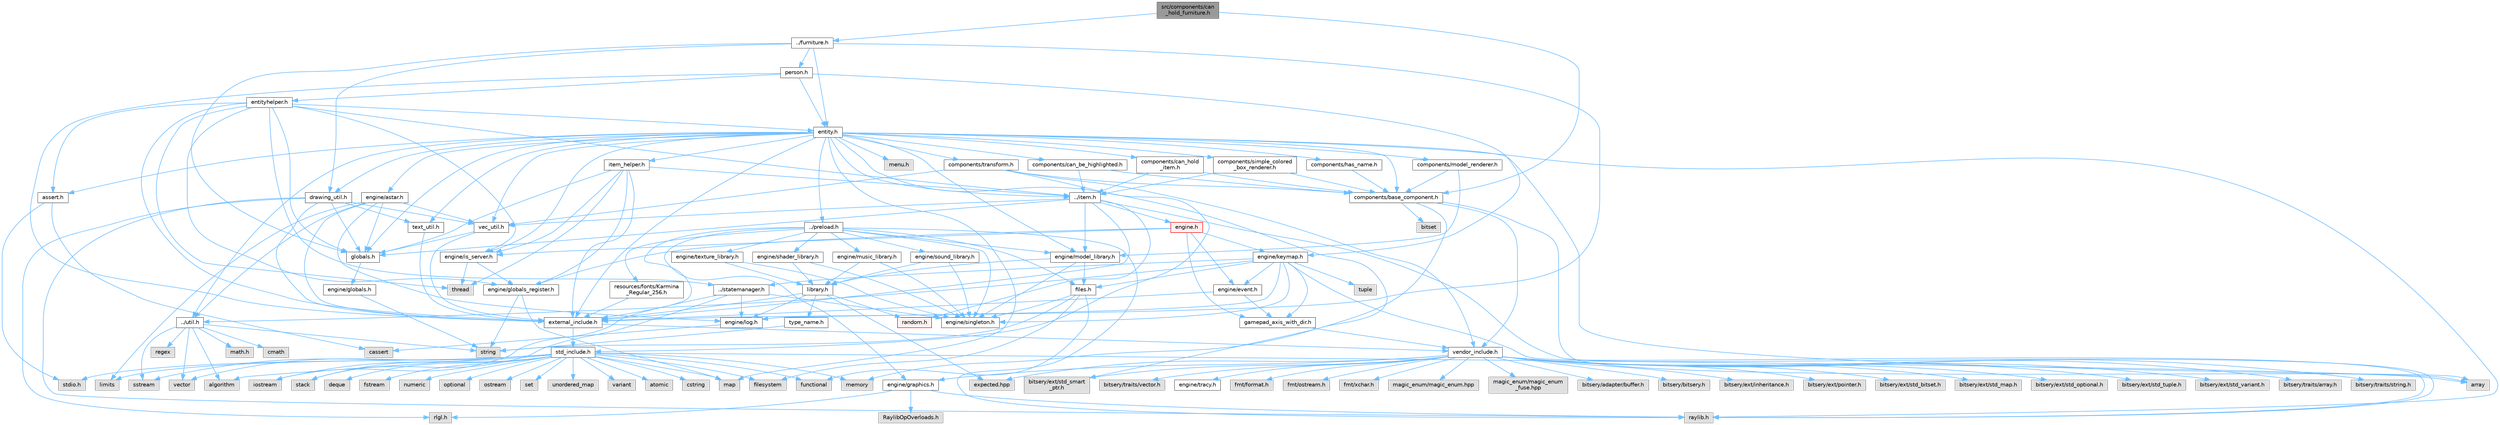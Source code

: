 digraph "src/components/can_hold_furniture.h"
{
 // LATEX_PDF_SIZE
  bgcolor="transparent";
  edge [fontname=Helvetica,fontsize=10,labelfontname=Helvetica,labelfontsize=10];
  node [fontname=Helvetica,fontsize=10,shape=box,height=0.2,width=0.4];
  Node1 [label="src/components/can\l_hold_furniture.h",height=0.2,width=0.4,color="gray40", fillcolor="grey60", style="filled", fontcolor="black",tooltip=" "];
  Node1 -> Node2 [color="steelblue1",style="solid"];
  Node2 [label="../furniture.h",height=0.2,width=0.4,color="grey40", fillcolor="white", style="filled",URL="$d1/d57/furniture_8h.html",tooltip=" "];
  Node2 -> Node3 [color="steelblue1",style="solid"];
  Node3 [label="drawing_util.h",height=0.2,width=0.4,color="grey40", fillcolor="white", style="filled",URL="$df/db6/drawing__util_8h.html",tooltip=" "];
  Node3 -> Node4 [color="steelblue1",style="solid"];
  Node4 [label="external_include.h",height=0.2,width=0.4,color="grey40", fillcolor="white", style="filled",URL="$d7/daf/external__include_8h.html",tooltip=" "];
  Node4 -> Node5 [color="steelblue1",style="solid"];
  Node5 [label="std_include.h",height=0.2,width=0.4,color="grey40", fillcolor="white", style="filled",URL="$d4/dae/std__include_8h.html",tooltip=" "];
  Node5 -> Node6 [color="steelblue1",style="solid"];
  Node6 [label="stdio.h",height=0.2,width=0.4,color="grey60", fillcolor="#E0E0E0", style="filled",tooltip=" "];
  Node5 -> Node7 [color="steelblue1",style="solid"];
  Node7 [label="algorithm",height=0.2,width=0.4,color="grey60", fillcolor="#E0E0E0", style="filled",tooltip=" "];
  Node5 -> Node8 [color="steelblue1",style="solid"];
  Node8 [label="array",height=0.2,width=0.4,color="grey60", fillcolor="#E0E0E0", style="filled",tooltip=" "];
  Node5 -> Node9 [color="steelblue1",style="solid"];
  Node9 [label="atomic",height=0.2,width=0.4,color="grey60", fillcolor="#E0E0E0", style="filled",tooltip=" "];
  Node5 -> Node10 [color="steelblue1",style="solid"];
  Node10 [label="cstring",height=0.2,width=0.4,color="grey60", fillcolor="#E0E0E0", style="filled",tooltip=" "];
  Node5 -> Node11 [color="steelblue1",style="solid"];
  Node11 [label="deque",height=0.2,width=0.4,color="grey60", fillcolor="#E0E0E0", style="filled",tooltip=" "];
  Node5 -> Node12 [color="steelblue1",style="solid"];
  Node12 [label="filesystem",height=0.2,width=0.4,color="grey60", fillcolor="#E0E0E0", style="filled",tooltip=" "];
  Node5 -> Node13 [color="steelblue1",style="solid"];
  Node13 [label="fstream",height=0.2,width=0.4,color="grey60", fillcolor="#E0E0E0", style="filled",tooltip=" "];
  Node5 -> Node14 [color="steelblue1",style="solid"];
  Node14 [label="functional",height=0.2,width=0.4,color="grey60", fillcolor="#E0E0E0", style="filled",tooltip=" "];
  Node5 -> Node15 [color="steelblue1",style="solid"];
  Node15 [label="iostream",height=0.2,width=0.4,color="grey60", fillcolor="#E0E0E0", style="filled",tooltip=" "];
  Node5 -> Node16 [color="steelblue1",style="solid"];
  Node16 [label="limits",height=0.2,width=0.4,color="grey60", fillcolor="#E0E0E0", style="filled",tooltip=" "];
  Node5 -> Node17 [color="steelblue1",style="solid"];
  Node17 [label="map",height=0.2,width=0.4,color="grey60", fillcolor="#E0E0E0", style="filled",tooltip=" "];
  Node5 -> Node18 [color="steelblue1",style="solid"];
  Node18 [label="memory",height=0.2,width=0.4,color="grey60", fillcolor="#E0E0E0", style="filled",tooltip=" "];
  Node5 -> Node19 [color="steelblue1",style="solid"];
  Node19 [label="numeric",height=0.2,width=0.4,color="grey60", fillcolor="#E0E0E0", style="filled",tooltip=" "];
  Node5 -> Node20 [color="steelblue1",style="solid"];
  Node20 [label="optional",height=0.2,width=0.4,color="grey60", fillcolor="#E0E0E0", style="filled",tooltip=" "];
  Node5 -> Node21 [color="steelblue1",style="solid"];
  Node21 [label="ostream",height=0.2,width=0.4,color="grey60", fillcolor="#E0E0E0", style="filled",tooltip=" "];
  Node5 -> Node22 [color="steelblue1",style="solid"];
  Node22 [label="set",height=0.2,width=0.4,color="grey60", fillcolor="#E0E0E0", style="filled",tooltip=" "];
  Node5 -> Node23 [color="steelblue1",style="solid"];
  Node23 [label="sstream",height=0.2,width=0.4,color="grey60", fillcolor="#E0E0E0", style="filled",tooltip=" "];
  Node5 -> Node24 [color="steelblue1",style="solid"];
  Node24 [label="stack",height=0.2,width=0.4,color="grey60", fillcolor="#E0E0E0", style="filled",tooltip=" "];
  Node5 -> Node25 [color="steelblue1",style="solid"];
  Node25 [label="unordered_map",height=0.2,width=0.4,color="grey60", fillcolor="#E0E0E0", style="filled",tooltip=" "];
  Node5 -> Node26 [color="steelblue1",style="solid"];
  Node26 [label="variant",height=0.2,width=0.4,color="grey60", fillcolor="#E0E0E0", style="filled",tooltip=" "];
  Node5 -> Node27 [color="steelblue1",style="solid"];
  Node27 [label="vector",height=0.2,width=0.4,color="grey60", fillcolor="#E0E0E0", style="filled",tooltip=" "];
  Node4 -> Node28 [color="steelblue1",style="solid"];
  Node28 [label="vendor_include.h",height=0.2,width=0.4,color="grey40", fillcolor="white", style="filled",URL="$d6/dba/vendor__include_8h.html",tooltip=" "];
  Node28 -> Node29 [color="steelblue1",style="solid"];
  Node29 [label="engine/graphics.h",height=0.2,width=0.4,color="grey40", fillcolor="white", style="filled",URL="$d7/d04/graphics_8h.html",tooltip=" "];
  Node29 -> Node30 [color="steelblue1",style="solid"];
  Node30 [label="raylib.h",height=0.2,width=0.4,color="grey60", fillcolor="#E0E0E0", style="filled",tooltip=" "];
  Node29 -> Node31 [color="steelblue1",style="solid"];
  Node31 [label="rlgl.h",height=0.2,width=0.4,color="grey60", fillcolor="#E0E0E0", style="filled",tooltip=" "];
  Node29 -> Node32 [color="steelblue1",style="solid"];
  Node32 [label="RaylibOpOverloads.h",height=0.2,width=0.4,color="grey60", fillcolor="#E0E0E0", style="filled",tooltip=" "];
  Node28 -> Node33 [color="steelblue1",style="solid"];
  Node33 [label="fmt/format.h",height=0.2,width=0.4,color="grey60", fillcolor="#E0E0E0", style="filled",tooltip=" "];
  Node28 -> Node34 [color="steelblue1",style="solid"];
  Node34 [label="fmt/ostream.h",height=0.2,width=0.4,color="grey60", fillcolor="#E0E0E0", style="filled",tooltip=" "];
  Node28 -> Node35 [color="steelblue1",style="solid"];
  Node35 [label="fmt/xchar.h",height=0.2,width=0.4,color="grey60", fillcolor="#E0E0E0", style="filled",tooltip=" "];
  Node28 -> Node36 [color="steelblue1",style="solid"];
  Node36 [label="expected.hpp",height=0.2,width=0.4,color="grey60", fillcolor="#E0E0E0", style="filled",tooltip=" "];
  Node28 -> Node37 [color="steelblue1",style="solid"];
  Node37 [label="magic_enum/magic_enum.hpp",height=0.2,width=0.4,color="grey60", fillcolor="#E0E0E0", style="filled",tooltip=" "];
  Node28 -> Node38 [color="steelblue1",style="solid"];
  Node38 [label="magic_enum/magic_enum\l_fuse.hpp",height=0.2,width=0.4,color="grey60", fillcolor="#E0E0E0", style="filled",tooltip=" "];
  Node28 -> Node39 [color="steelblue1",style="solid"];
  Node39 [label="bitsery/adapter/buffer.h",height=0.2,width=0.4,color="grey60", fillcolor="#E0E0E0", style="filled",tooltip=" "];
  Node28 -> Node40 [color="steelblue1",style="solid"];
  Node40 [label="bitsery/bitsery.h",height=0.2,width=0.4,color="grey60", fillcolor="#E0E0E0", style="filled",tooltip=" "];
  Node28 -> Node41 [color="steelblue1",style="solid"];
  Node41 [label="bitsery/ext/inheritance.h",height=0.2,width=0.4,color="grey60", fillcolor="#E0E0E0", style="filled",tooltip=" "];
  Node28 -> Node42 [color="steelblue1",style="solid"];
  Node42 [label="bitsery/ext/pointer.h",height=0.2,width=0.4,color="grey60", fillcolor="#E0E0E0", style="filled",tooltip=" "];
  Node28 -> Node43 [color="steelblue1",style="solid"];
  Node43 [label="bitsery/ext/std_bitset.h",height=0.2,width=0.4,color="grey60", fillcolor="#E0E0E0", style="filled",tooltip=" "];
  Node28 -> Node44 [color="steelblue1",style="solid"];
  Node44 [label="bitsery/ext/std_map.h",height=0.2,width=0.4,color="grey60", fillcolor="#E0E0E0", style="filled",tooltip=" "];
  Node28 -> Node45 [color="steelblue1",style="solid"];
  Node45 [label="bitsery/ext/std_optional.h",height=0.2,width=0.4,color="grey60", fillcolor="#E0E0E0", style="filled",tooltip=" "];
  Node28 -> Node46 [color="steelblue1",style="solid"];
  Node46 [label="bitsery/ext/std_smart\l_ptr.h",height=0.2,width=0.4,color="grey60", fillcolor="#E0E0E0", style="filled",tooltip=" "];
  Node28 -> Node47 [color="steelblue1",style="solid"];
  Node47 [label="bitsery/ext/std_tuple.h",height=0.2,width=0.4,color="grey60", fillcolor="#E0E0E0", style="filled",tooltip=" "];
  Node28 -> Node48 [color="steelblue1",style="solid"];
  Node48 [label="bitsery/ext/std_variant.h",height=0.2,width=0.4,color="grey60", fillcolor="#E0E0E0", style="filled",tooltip=" "];
  Node28 -> Node49 [color="steelblue1",style="solid"];
  Node49 [label="bitsery/traits/array.h",height=0.2,width=0.4,color="grey60", fillcolor="#E0E0E0", style="filled",tooltip=" "];
  Node28 -> Node50 [color="steelblue1",style="solid"];
  Node50 [label="bitsery/traits/string.h",height=0.2,width=0.4,color="grey60", fillcolor="#E0E0E0", style="filled",tooltip=" "];
  Node28 -> Node51 [color="steelblue1",style="solid"];
  Node51 [label="bitsery/traits/vector.h",height=0.2,width=0.4,color="grey60", fillcolor="#E0E0E0", style="filled",tooltip=" "];
  Node28 -> Node52 [color="steelblue1",style="solid"];
  Node52 [label="engine/tracy.h",height=0.2,width=0.4,color="grey40", fillcolor="white", style="filled",URL="$d6/d15/tracy_8h.html",tooltip=" "];
  Node3 -> Node53 [color="steelblue1",style="solid"];
  Node53 [label="globals.h",height=0.2,width=0.4,color="grey40", fillcolor="white", style="filled",URL="$d5/d87/globals_8h.html",tooltip=" "];
  Node53 -> Node54 [color="steelblue1",style="solid"];
  Node54 [label="engine/globals.h",height=0.2,width=0.4,color="grey40", fillcolor="white", style="filled",URL="$d4/df4/engine_2globals_8h.html",tooltip=" "];
  Node54 -> Node55 [color="steelblue1",style="solid"];
  Node55 [label="string",height=0.2,width=0.4,color="grey60", fillcolor="#E0E0E0", style="filled",tooltip=" "];
  Node3 -> Node30 [color="steelblue1",style="solid"];
  Node3 -> Node31 [color="steelblue1",style="solid"];
  Node3 -> Node56 [color="steelblue1",style="solid"];
  Node56 [label="text_util.h",height=0.2,width=0.4,color="grey40", fillcolor="white", style="filled",URL="$d4/d78/text__util_8h.html",tooltip=" "];
  Node56 -> Node4 [color="steelblue1",style="solid"];
  Node3 -> Node57 [color="steelblue1",style="solid"];
  Node57 [label="vec_util.h",height=0.2,width=0.4,color="grey40", fillcolor="white", style="filled",URL="$d0/d3f/vec__util_8h.html",tooltip=" "];
  Node57 -> Node4 [color="steelblue1",style="solid"];
  Node57 -> Node53 [color="steelblue1",style="solid"];
  Node2 -> Node4 [color="steelblue1",style="solid"];
  Node2 -> Node58 [color="steelblue1",style="solid"];
  Node58 [label="entity.h",height=0.2,width=0.4,color="grey40", fillcolor="white", style="filled",URL="$d8/d83/entity_8h.html",tooltip=" "];
  Node58 -> Node46 [color="steelblue1",style="solid"];
  Node58 -> Node59 [color="steelblue1",style="solid"];
  Node59 [label="components/base_component.h",height=0.2,width=0.4,color="grey40", fillcolor="white", style="filled",URL="$d5/dbb/base__component_8h.html",tooltip=" "];
  Node59 -> Node8 [color="steelblue1",style="solid"];
  Node59 -> Node60 [color="steelblue1",style="solid"];
  Node60 [label="bitset",height=0.2,width=0.4,color="grey60", fillcolor="#E0E0E0", style="filled",tooltip=" "];
  Node59 -> Node18 [color="steelblue1",style="solid"];
  Node59 -> Node28 [color="steelblue1",style="solid"];
  Node58 -> Node61 [color="steelblue1",style="solid"];
  Node61 [label="components/can_be_highlighted.h",height=0.2,width=0.4,color="grey40", fillcolor="white", style="filled",URL="$db/d75/can__be__highlighted_8h.html",tooltip=" "];
  Node61 -> Node62 [color="steelblue1",style="solid"];
  Node62 [label="../item.h",height=0.2,width=0.4,color="grey40", fillcolor="white", style="filled",URL="$df/d1f/item_8h.html",tooltip=" "];
  Node62 -> Node4 [color="steelblue1",style="solid"];
  Node62 -> Node63 [color="steelblue1",style="solid"];
  Node63 [label="engine.h",height=0.2,width=0.4,color="red", fillcolor="#FFF0F0", style="filled",URL="$d1/d55/engine_8h.html",tooltip=" "];
  Node63 -> Node68 [color="steelblue1",style="solid"];
  Node68 [label="engine/event.h",height=0.2,width=0.4,color="grey40", fillcolor="white", style="filled",URL="$dd/d20/event_8h.html",tooltip=" "];
  Node68 -> Node4 [color="steelblue1",style="solid"];
  Node68 -> Node69 [color="steelblue1",style="solid"];
  Node69 [label="gamepad_axis_with_dir.h",height=0.2,width=0.4,color="grey40", fillcolor="white", style="filled",URL="$db/d29/gamepad__axis__with__dir_8h.html",tooltip=" "];
  Node69 -> Node28 [color="steelblue1",style="solid"];
  Node63 -> Node69 [color="steelblue1",style="solid"];
  Node63 -> Node70 [color="steelblue1",style="solid"];
  Node70 [label="engine/globals_register.h",height=0.2,width=0.4,color="grey40", fillcolor="white", style="filled",URL="$db/da1/globals__register_8h.html",tooltip=" "];
  Node70 -> Node17 [color="steelblue1",style="solid"];
  Node70 -> Node55 [color="steelblue1",style="solid"];
  Node63 -> Node71 [color="steelblue1",style="solid"];
  Node71 [label="engine/is_server.h",height=0.2,width=0.4,color="grey40", fillcolor="white", style="filled",URL="$d6/db9/is__server_8h.html",tooltip=" "];
  Node71 -> Node72 [color="steelblue1",style="solid"];
  Node72 [label="thread",height=0.2,width=0.4,color="grey60", fillcolor="#E0E0E0", style="filled",tooltip=" "];
  Node71 -> Node70 [color="steelblue1",style="solid"];
  Node63 -> Node73 [color="steelblue1",style="solid"];
  Node73 [label="engine/keymap.h",height=0.2,width=0.4,color="grey40", fillcolor="white", style="filled",URL="$da/d9a/keymap_8h.html",tooltip=" "];
  Node73 -> Node74 [color="steelblue1",style="solid"];
  Node74 [label="tuple",height=0.2,width=0.4,color="grey60", fillcolor="#E0E0E0", style="filled",tooltip=" "];
  Node73 -> Node30 [color="steelblue1",style="solid"];
  Node73 -> Node75 [color="steelblue1",style="solid"];
  Node75 [label="../statemanager.h",height=0.2,width=0.4,color="grey40", fillcolor="white", style="filled",URL="$d2/d5f/statemanager_8h.html",tooltip=" "];
  Node75 -> Node15 [color="steelblue1",style="solid"];
  Node75 -> Node24 [color="steelblue1",style="solid"];
  Node75 -> Node76 [color="steelblue1",style="solid"];
  Node76 [label="engine/log.h",height=0.2,width=0.4,color="grey40", fillcolor="white", style="filled",URL="$d7/d7f/log_8h.html",tooltip=" "];
  Node76 -> Node77 [color="steelblue1",style="solid"];
  Node77 [label="cassert",height=0.2,width=0.4,color="grey60", fillcolor="#E0E0E0", style="filled",tooltip=" "];
  Node75 -> Node78 [color="steelblue1",style="solid"];
  Node78 [label="engine/singleton.h",height=0.2,width=0.4,color="grey40", fillcolor="white", style="filled",URL="$d4/d0b/singleton_8h.html",tooltip=" "];
  Node73 -> Node79 [color="steelblue1",style="solid"];
  Node79 [label="../util.h",height=0.2,width=0.4,color="grey40", fillcolor="white", style="filled",URL="$d8/d3c/util_8h.html",tooltip=" "];
  Node79 -> Node80 [color="steelblue1",style="solid"];
  Node80 [label="math.h",height=0.2,width=0.4,color="grey60", fillcolor="#E0E0E0", style="filled",tooltip=" "];
  Node79 -> Node7 [color="steelblue1",style="solid"];
  Node79 -> Node81 [color="steelblue1",style="solid"];
  Node81 [label="cmath",height=0.2,width=0.4,color="grey60", fillcolor="#E0E0E0", style="filled",tooltip=" "];
  Node79 -> Node82 [color="steelblue1",style="solid"];
  Node82 [label="regex",height=0.2,width=0.4,color="grey60", fillcolor="#E0E0E0", style="filled",tooltip=" "];
  Node79 -> Node23 [color="steelblue1",style="solid"];
  Node79 -> Node55 [color="steelblue1",style="solid"];
  Node79 -> Node27 [color="steelblue1",style="solid"];
  Node73 -> Node83 [color="steelblue1",style="solid"];
  Node83 [label="files.h",height=0.2,width=0.4,color="grey40", fillcolor="white", style="filled",URL="$dd/d20/files_8h.html",tooltip=" "];
  Node83 -> Node12 [color="steelblue1",style="solid"];
  Node83 -> Node14 [color="steelblue1",style="solid"];
  Node83 -> Node55 [color="steelblue1",style="solid"];
  Node83 -> Node78 [color="steelblue1",style="solid"];
  Node73 -> Node68 [color="steelblue1",style="solid"];
  Node73 -> Node69 [color="steelblue1",style="solid"];
  Node73 -> Node76 [color="steelblue1",style="solid"];
  Node73 -> Node78 [color="steelblue1",style="solid"];
  Node62 -> Node98 [color="steelblue1",style="solid"];
  Node98 [label="engine/model_library.h",height=0.2,width=0.4,color="grey40", fillcolor="white", style="filled",URL="$d0/dd0/model__library_8h.html",tooltip=" "];
  Node98 -> Node83 [color="steelblue1",style="solid"];
  Node98 -> Node99 [color="steelblue1",style="solid"];
  Node99 [label="library.h",height=0.2,width=0.4,color="grey40", fillcolor="white", style="filled",URL="$dd/d08/library_8h.html",tooltip=" "];
  Node99 -> Node4 [color="steelblue1",style="solid"];
  Node99 -> Node36 [color="steelblue1",style="solid"];
  Node99 -> Node76 [color="steelblue1",style="solid"];
  Node99 -> Node100 [color="steelblue1",style="solid"];
  Node100 [label="random.h",height=0.2,width=0.4,color="red", fillcolor="#FFF0F0", style="filled",URL="$d1/d79/random_8h.html",tooltip=" "];
  Node99 -> Node102 [color="steelblue1",style="solid"];
  Node102 [label="type_name.h",height=0.2,width=0.4,color="grey40", fillcolor="white", style="filled",URL="$d3/d31/type__name_8h.html",tooltip=" "];
  Node102 -> Node55 [color="steelblue1",style="solid"];
  Node98 -> Node78 [color="steelblue1",style="solid"];
  Node62 -> Node100 [color="steelblue1",style="solid"];
  Node62 -> Node53 [color="steelblue1",style="solid"];
  Node62 -> Node30 [color="steelblue1",style="solid"];
  Node62 -> Node57 [color="steelblue1",style="solid"];
  Node61 -> Node59 [color="steelblue1",style="solid"];
  Node58 -> Node111 [color="steelblue1",style="solid"];
  Node111 [label="components/can_hold\l_item.h",height=0.2,width=0.4,color="grey40", fillcolor="white", style="filled",URL="$dc/d28/can__hold__item_8h.html",tooltip=" "];
  Node111 -> Node62 [color="steelblue1",style="solid"];
  Node111 -> Node59 [color="steelblue1",style="solid"];
  Node58 -> Node112 [color="steelblue1",style="solid"];
  Node112 [label="components/has_name.h",height=0.2,width=0.4,color="grey40", fillcolor="white", style="filled",URL="$df/da4/has__name_8h.html",tooltip=" "];
  Node112 -> Node59 [color="steelblue1",style="solid"];
  Node58 -> Node113 [color="steelblue1",style="solid"];
  Node113 [label="components/model_renderer.h",height=0.2,width=0.4,color="grey40", fillcolor="white", style="filled",URL="$df/df8/model__renderer_8h.html",tooltip=" "];
  Node113 -> Node98 [color="steelblue1",style="solid"];
  Node113 -> Node59 [color="steelblue1",style="solid"];
  Node58 -> Node114 [color="steelblue1",style="solid"];
  Node114 [label="components/simple_colored\l_box_renderer.h",height=0.2,width=0.4,color="grey40", fillcolor="white", style="filled",URL="$d7/d5e/simple__colored__box__renderer_8h.html",tooltip=" "];
  Node114 -> Node62 [color="steelblue1",style="solid"];
  Node114 -> Node59 [color="steelblue1",style="solid"];
  Node58 -> Node115 [color="steelblue1",style="solid"];
  Node115 [label="components/transform.h",height=0.2,width=0.4,color="grey40", fillcolor="white", style="filled",URL="$d2/d80/transform_8h.html",tooltip=" "];
  Node115 -> Node5 [color="steelblue1",style="solid"];
  Node115 -> Node57 [color="steelblue1",style="solid"];
  Node115 -> Node28 [color="steelblue1",style="solid"];
  Node115 -> Node59 [color="steelblue1",style="solid"];
  Node58 -> Node91 [color="steelblue1",style="solid"];
  Node91 [label="assert.h",height=0.2,width=0.4,color="grey40", fillcolor="white", style="filled",URL="$dc/da7/assert_8h.html",tooltip=" "];
  Node91 -> Node6 [color="steelblue1",style="solid"];
  Node91 -> Node77 [color="steelblue1",style="solid"];
  Node58 -> Node4 [color="steelblue1",style="solid"];
  Node58 -> Node8 [color="steelblue1",style="solid"];
  Node58 -> Node17 [color="steelblue1",style="solid"];
  Node58 -> Node3 [color="steelblue1",style="solid"];
  Node58 -> Node116 [color="steelblue1",style="solid"];
  Node116 [label="engine/astar.h",height=0.2,width=0.4,color="grey40", fillcolor="white", style="filled",URL="$d8/d56/astar_8h.html",tooltip=" "];
  Node116 -> Node16 [color="steelblue1",style="solid"];
  Node116 -> Node4 [color="steelblue1",style="solid"];
  Node116 -> Node53 [color="steelblue1",style="solid"];
  Node116 -> Node79 [color="steelblue1",style="solid"];
  Node116 -> Node57 [color="steelblue1",style="solid"];
  Node116 -> Node76 [color="steelblue1",style="solid"];
  Node58 -> Node71 [color="steelblue1",style="solid"];
  Node58 -> Node98 [color="steelblue1",style="solid"];
  Node58 -> Node53 [color="steelblue1",style="solid"];
  Node58 -> Node62 [color="steelblue1",style="solid"];
  Node58 -> Node117 [color="steelblue1",style="solid"];
  Node117 [label="item_helper.h",height=0.2,width=0.4,color="grey40", fillcolor="white", style="filled",URL="$d0/d4e/item__helper_8h.html",tooltip=" "];
  Node117 -> Node72 [color="steelblue1",style="solid"];
  Node117 -> Node4 [color="steelblue1",style="solid"];
  Node117 -> Node70 [color="steelblue1",style="solid"];
  Node117 -> Node71 [color="steelblue1",style="solid"];
  Node117 -> Node53 [color="steelblue1",style="solid"];
  Node117 -> Node62 [color="steelblue1",style="solid"];
  Node58 -> Node118 [color="steelblue1",style="solid"];
  Node118 [label="menu.h",height=0.2,width=0.4,color="grey60", fillcolor="#E0E0E0", style="filled",tooltip=" "];
  Node58 -> Node97 [color="steelblue1",style="solid"];
  Node97 [label="../preload.h",height=0.2,width=0.4,color="grey40", fillcolor="white", style="filled",URL="$d5/d34/preload_8h.html",tooltip=" "];
  Node97 -> Node4 [color="steelblue1",style="solid"];
  Node97 -> Node29 [color="steelblue1",style="solid"];
  Node97 -> Node78 [color="steelblue1",style="solid"];
  Node97 -> Node30 [color="steelblue1",style="solid"];
  Node97 -> Node83 [color="steelblue1",style="solid"];
  Node97 -> Node98 [color="steelblue1",style="solid"];
  Node97 -> Node103 [color="steelblue1",style="solid"];
  Node103 [label="engine/music_library.h",height=0.2,width=0.4,color="grey40", fillcolor="white", style="filled",URL="$dc/d33/music__library_8h.html",tooltip=" "];
  Node103 -> Node99 [color="steelblue1",style="solid"];
  Node103 -> Node78 [color="steelblue1",style="solid"];
  Node97 -> Node104 [color="steelblue1",style="solid"];
  Node104 [label="engine/shader_library.h",height=0.2,width=0.4,color="grey40", fillcolor="white", style="filled",URL="$d1/d27/shader__library_8h.html",tooltip=" "];
  Node104 -> Node99 [color="steelblue1",style="solid"];
  Node104 -> Node78 [color="steelblue1",style="solid"];
  Node97 -> Node105 [color="steelblue1",style="solid"];
  Node105 [label="engine/sound_library.h",height=0.2,width=0.4,color="grey40", fillcolor="white", style="filled",URL="$d5/d04/sound__library_8h.html",tooltip=" "];
  Node105 -> Node99 [color="steelblue1",style="solid"];
  Node105 -> Node78 [color="steelblue1",style="solid"];
  Node97 -> Node106 [color="steelblue1",style="solid"];
  Node106 [label="engine/texture_library.h",height=0.2,width=0.4,color="grey40", fillcolor="white", style="filled",URL="$d5/d33/texture__library_8h.html",tooltip=" "];
  Node106 -> Node99 [color="steelblue1",style="solid"];
  Node106 -> Node78 [color="steelblue1",style="solid"];
  Node97 -> Node107 [color="steelblue1",style="solid"];
  Node107 [label="resources/fonts/Karmina\l_Regular_256.h",height=0.2,width=0.4,color="grey40", fillcolor="white", style="filled",URL="$d2/de0/_karmina___regular__256_8h.html",tooltip=" "];
  Node107 -> Node4 [color="steelblue1",style="solid"];
  Node58 -> Node30 [color="steelblue1",style="solid"];
  Node58 -> Node56 [color="steelblue1",style="solid"];
  Node58 -> Node79 [color="steelblue1",style="solid"];
  Node58 -> Node57 [color="steelblue1",style="solid"];
  Node2 -> Node53 [color="steelblue1",style="solid"];
  Node2 -> Node119 [color="steelblue1",style="solid"];
  Node119 [label="person.h",height=0.2,width=0.4,color="grey40", fillcolor="white", style="filled",URL="$d4/d98/person_8h.html",tooltip=" "];
  Node119 -> Node4 [color="steelblue1",style="solid"];
  Node119 -> Node58 [color="steelblue1",style="solid"];
  Node119 -> Node120 [color="steelblue1",style="solid"];
  Node120 [label="entityhelper.h",height=0.2,width=0.4,color="grey40", fillcolor="white", style="filled",URL="$d9/d3c/entityhelper_8h.html",tooltip=" "];
  Node120 -> Node72 [color="steelblue1",style="solid"];
  Node120 -> Node91 [color="steelblue1",style="solid"];
  Node120 -> Node4 [color="steelblue1",style="solid"];
  Node120 -> Node70 [color="steelblue1",style="solid"];
  Node120 -> Node71 [color="steelblue1",style="solid"];
  Node120 -> Node53 [color="steelblue1",style="solid"];
  Node120 -> Node58 [color="steelblue1",style="solid"];
  Node120 -> Node62 [color="steelblue1",style="solid"];
  Node120 -> Node75 [color="steelblue1",style="solid"];
  Node119 -> Node73 [color="steelblue1",style="solid"];
  Node1 -> Node59 [color="steelblue1",style="solid"];
}
